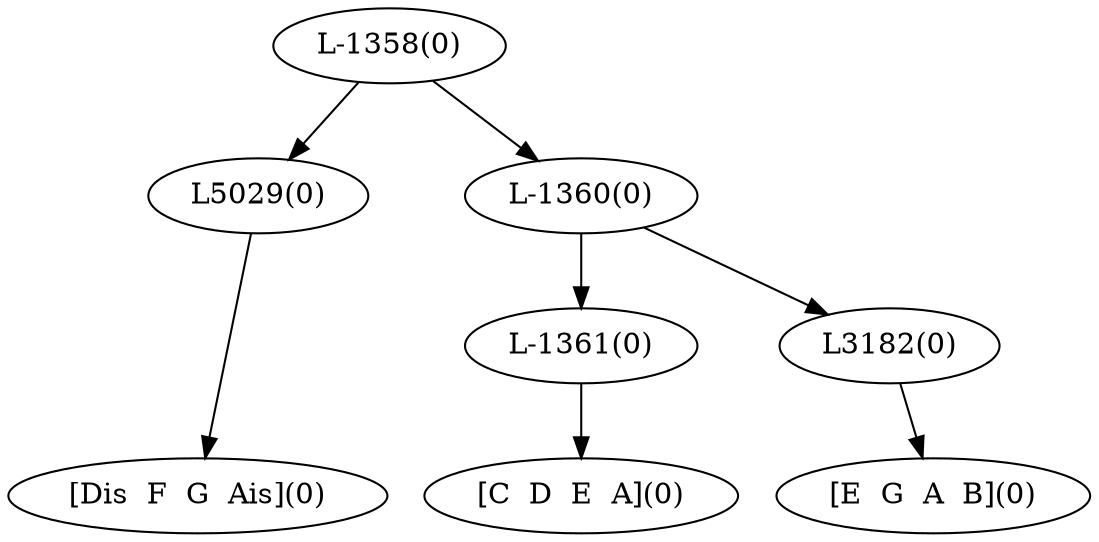 digraph sample{
"L5029(0)"->"[Dis  F  G  Ais](0)"
"L-1361(0)"->"[C  D  E  A](0)"
"L3182(0)"->"[E  G  A  B](0)"
"L-1360(0)"->"L-1361(0)"
"L-1360(0)"->"L3182(0)"
"L-1358(0)"->"L5029(0)"
"L-1358(0)"->"L-1360(0)"
{rank = min; "L-1358(0)"}
{rank = same; "L5029(0)"; "L-1360(0)";}
{rank = same; "L-1361(0)"; "L3182(0)";}
{rank = max; "[C  D  E  A](0)"; "[Dis  F  G  Ais](0)"; "[E  G  A  B](0)";}
}